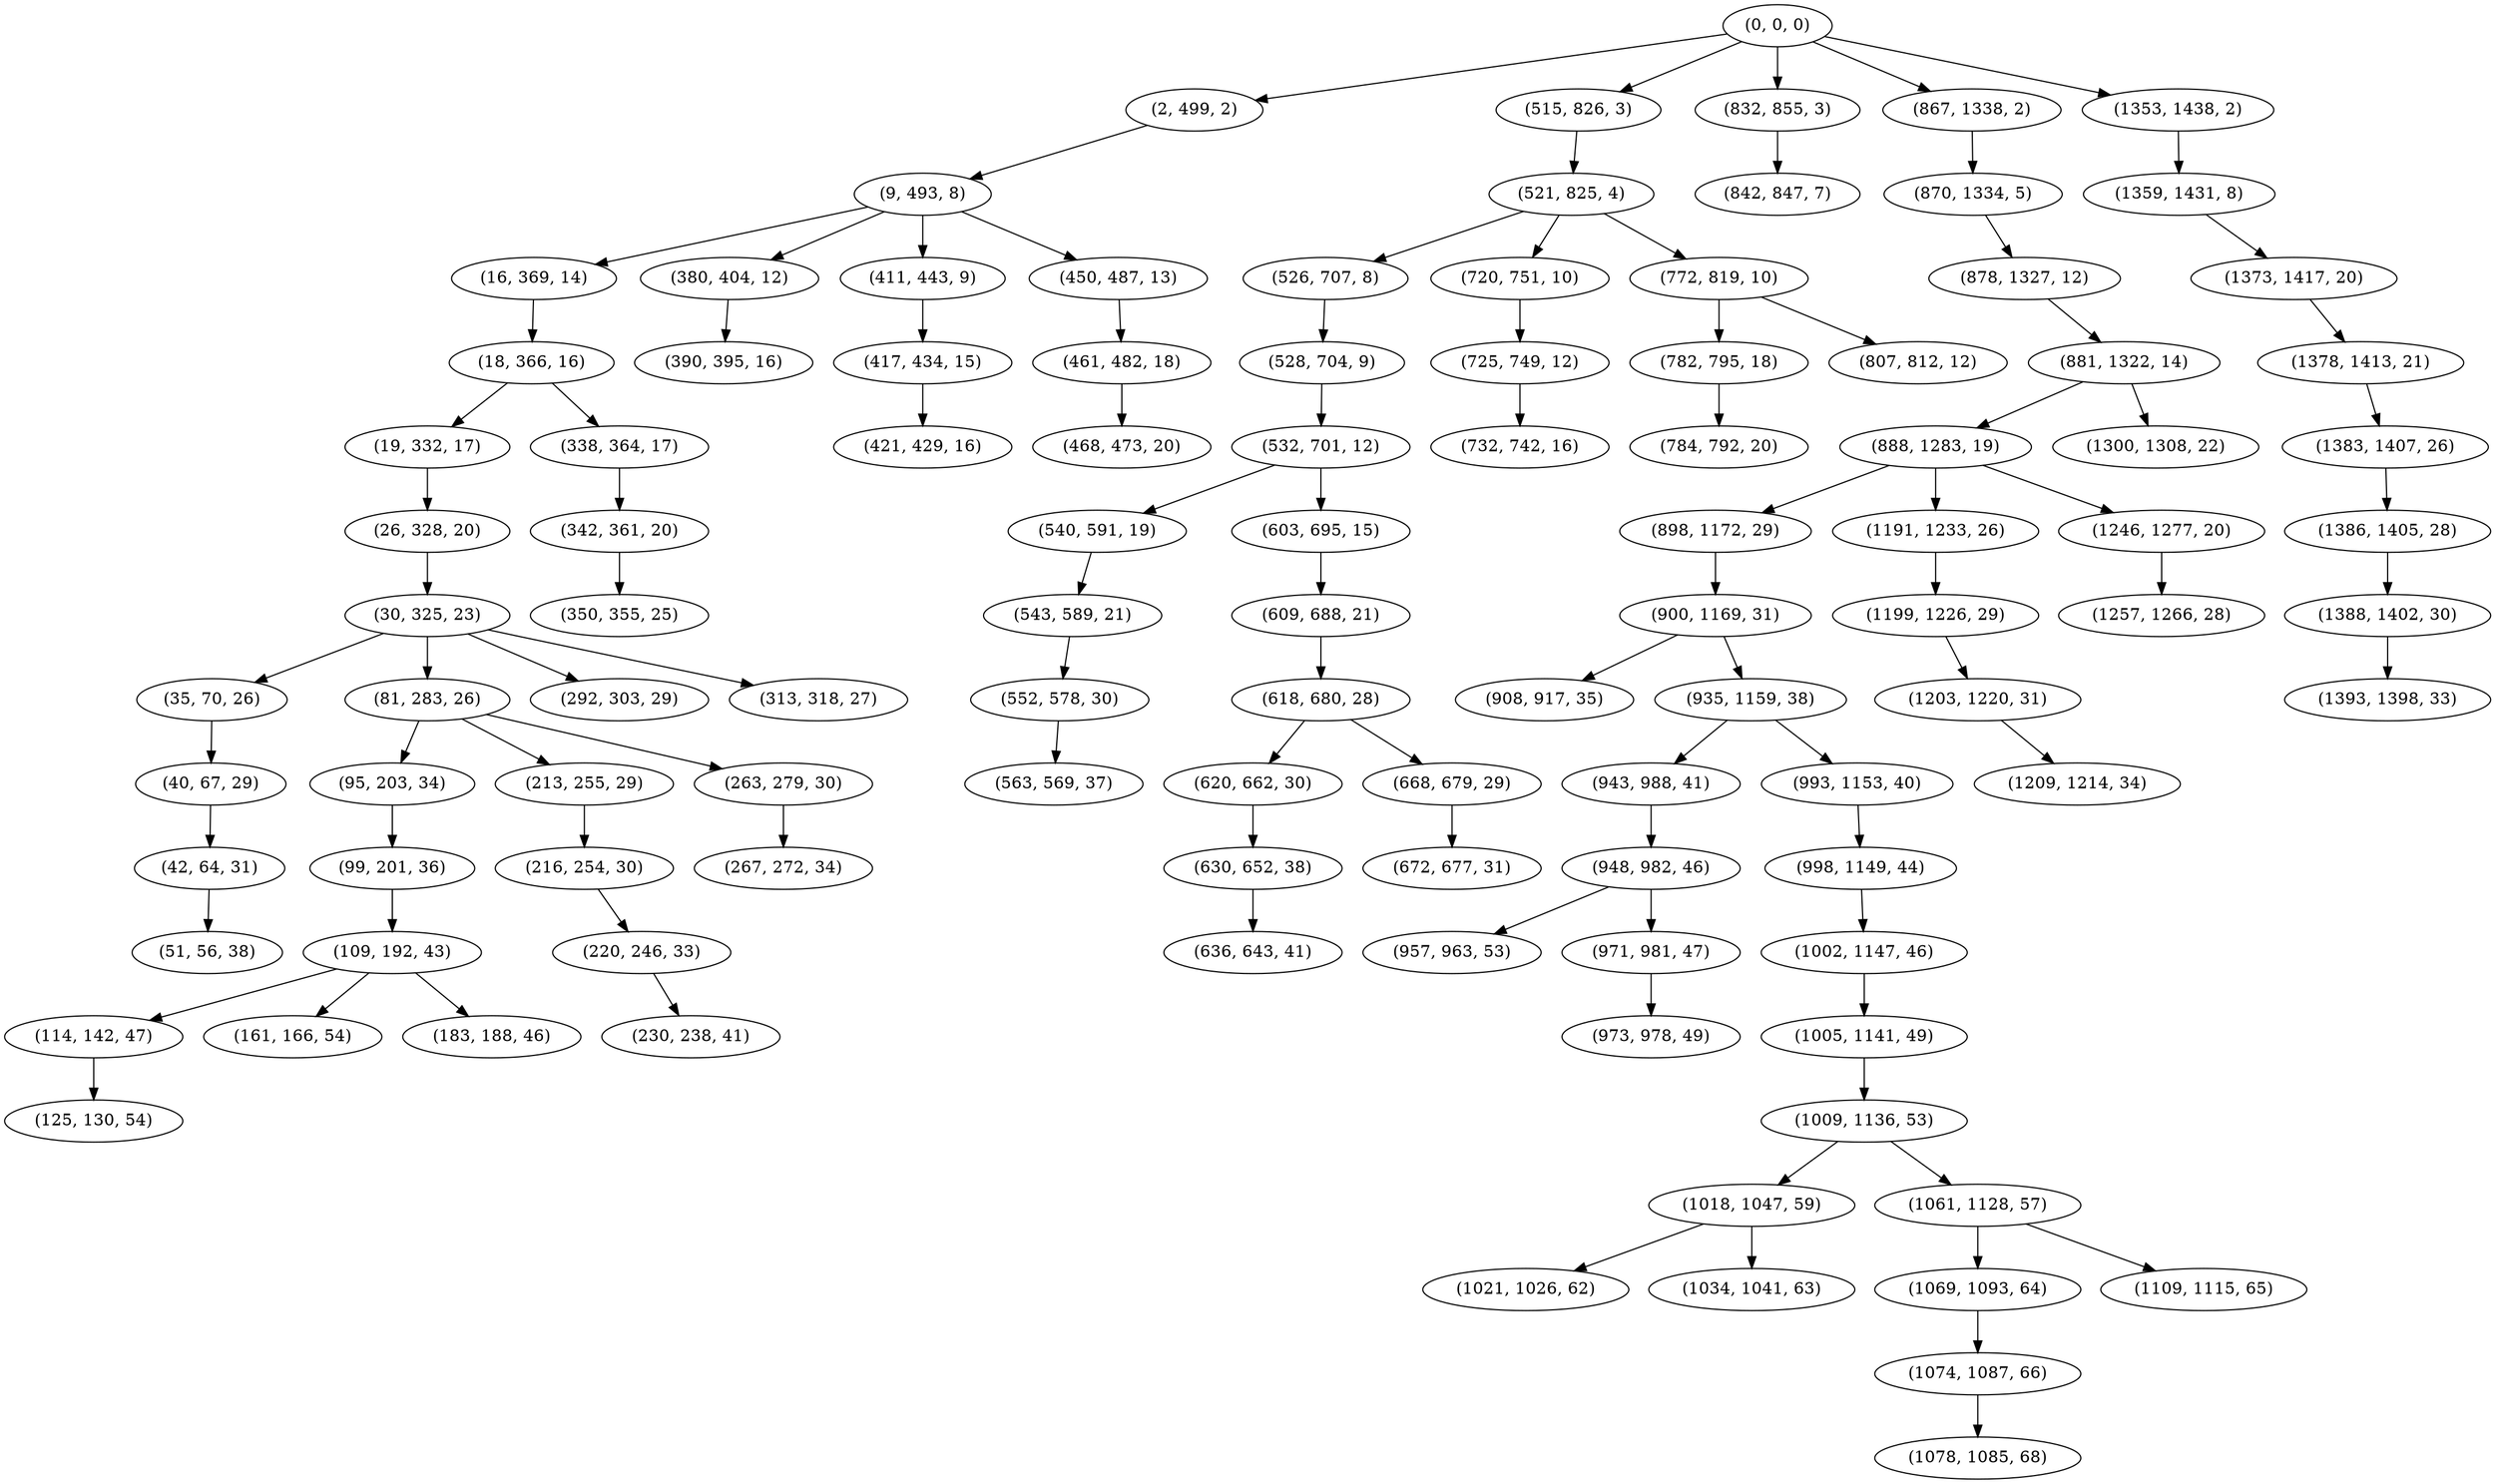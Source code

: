 digraph tree {
    "(0, 0, 0)";
    "(2, 499, 2)";
    "(9, 493, 8)";
    "(16, 369, 14)";
    "(18, 366, 16)";
    "(19, 332, 17)";
    "(26, 328, 20)";
    "(30, 325, 23)";
    "(35, 70, 26)";
    "(40, 67, 29)";
    "(42, 64, 31)";
    "(51, 56, 38)";
    "(81, 283, 26)";
    "(95, 203, 34)";
    "(99, 201, 36)";
    "(109, 192, 43)";
    "(114, 142, 47)";
    "(125, 130, 54)";
    "(161, 166, 54)";
    "(183, 188, 46)";
    "(213, 255, 29)";
    "(216, 254, 30)";
    "(220, 246, 33)";
    "(230, 238, 41)";
    "(263, 279, 30)";
    "(267, 272, 34)";
    "(292, 303, 29)";
    "(313, 318, 27)";
    "(338, 364, 17)";
    "(342, 361, 20)";
    "(350, 355, 25)";
    "(380, 404, 12)";
    "(390, 395, 16)";
    "(411, 443, 9)";
    "(417, 434, 15)";
    "(421, 429, 16)";
    "(450, 487, 13)";
    "(461, 482, 18)";
    "(468, 473, 20)";
    "(515, 826, 3)";
    "(521, 825, 4)";
    "(526, 707, 8)";
    "(528, 704, 9)";
    "(532, 701, 12)";
    "(540, 591, 19)";
    "(543, 589, 21)";
    "(552, 578, 30)";
    "(563, 569, 37)";
    "(603, 695, 15)";
    "(609, 688, 21)";
    "(618, 680, 28)";
    "(620, 662, 30)";
    "(630, 652, 38)";
    "(636, 643, 41)";
    "(668, 679, 29)";
    "(672, 677, 31)";
    "(720, 751, 10)";
    "(725, 749, 12)";
    "(732, 742, 16)";
    "(772, 819, 10)";
    "(782, 795, 18)";
    "(784, 792, 20)";
    "(807, 812, 12)";
    "(832, 855, 3)";
    "(842, 847, 7)";
    "(867, 1338, 2)";
    "(870, 1334, 5)";
    "(878, 1327, 12)";
    "(881, 1322, 14)";
    "(888, 1283, 19)";
    "(898, 1172, 29)";
    "(900, 1169, 31)";
    "(908, 917, 35)";
    "(935, 1159, 38)";
    "(943, 988, 41)";
    "(948, 982, 46)";
    "(957, 963, 53)";
    "(971, 981, 47)";
    "(973, 978, 49)";
    "(993, 1153, 40)";
    "(998, 1149, 44)";
    "(1002, 1147, 46)";
    "(1005, 1141, 49)";
    "(1009, 1136, 53)";
    "(1018, 1047, 59)";
    "(1021, 1026, 62)";
    "(1034, 1041, 63)";
    "(1061, 1128, 57)";
    "(1069, 1093, 64)";
    "(1074, 1087, 66)";
    "(1078, 1085, 68)";
    "(1109, 1115, 65)";
    "(1191, 1233, 26)";
    "(1199, 1226, 29)";
    "(1203, 1220, 31)";
    "(1209, 1214, 34)";
    "(1246, 1277, 20)";
    "(1257, 1266, 28)";
    "(1300, 1308, 22)";
    "(1353, 1438, 2)";
    "(1359, 1431, 8)";
    "(1373, 1417, 20)";
    "(1378, 1413, 21)";
    "(1383, 1407, 26)";
    "(1386, 1405, 28)";
    "(1388, 1402, 30)";
    "(1393, 1398, 33)";
    "(0, 0, 0)" -> "(2, 499, 2)";
    "(0, 0, 0)" -> "(515, 826, 3)";
    "(0, 0, 0)" -> "(832, 855, 3)";
    "(0, 0, 0)" -> "(867, 1338, 2)";
    "(0, 0, 0)" -> "(1353, 1438, 2)";
    "(2, 499, 2)" -> "(9, 493, 8)";
    "(9, 493, 8)" -> "(16, 369, 14)";
    "(9, 493, 8)" -> "(380, 404, 12)";
    "(9, 493, 8)" -> "(411, 443, 9)";
    "(9, 493, 8)" -> "(450, 487, 13)";
    "(16, 369, 14)" -> "(18, 366, 16)";
    "(18, 366, 16)" -> "(19, 332, 17)";
    "(18, 366, 16)" -> "(338, 364, 17)";
    "(19, 332, 17)" -> "(26, 328, 20)";
    "(26, 328, 20)" -> "(30, 325, 23)";
    "(30, 325, 23)" -> "(35, 70, 26)";
    "(30, 325, 23)" -> "(81, 283, 26)";
    "(30, 325, 23)" -> "(292, 303, 29)";
    "(30, 325, 23)" -> "(313, 318, 27)";
    "(35, 70, 26)" -> "(40, 67, 29)";
    "(40, 67, 29)" -> "(42, 64, 31)";
    "(42, 64, 31)" -> "(51, 56, 38)";
    "(81, 283, 26)" -> "(95, 203, 34)";
    "(81, 283, 26)" -> "(213, 255, 29)";
    "(81, 283, 26)" -> "(263, 279, 30)";
    "(95, 203, 34)" -> "(99, 201, 36)";
    "(99, 201, 36)" -> "(109, 192, 43)";
    "(109, 192, 43)" -> "(114, 142, 47)";
    "(109, 192, 43)" -> "(161, 166, 54)";
    "(109, 192, 43)" -> "(183, 188, 46)";
    "(114, 142, 47)" -> "(125, 130, 54)";
    "(213, 255, 29)" -> "(216, 254, 30)";
    "(216, 254, 30)" -> "(220, 246, 33)";
    "(220, 246, 33)" -> "(230, 238, 41)";
    "(263, 279, 30)" -> "(267, 272, 34)";
    "(338, 364, 17)" -> "(342, 361, 20)";
    "(342, 361, 20)" -> "(350, 355, 25)";
    "(380, 404, 12)" -> "(390, 395, 16)";
    "(411, 443, 9)" -> "(417, 434, 15)";
    "(417, 434, 15)" -> "(421, 429, 16)";
    "(450, 487, 13)" -> "(461, 482, 18)";
    "(461, 482, 18)" -> "(468, 473, 20)";
    "(515, 826, 3)" -> "(521, 825, 4)";
    "(521, 825, 4)" -> "(526, 707, 8)";
    "(521, 825, 4)" -> "(720, 751, 10)";
    "(521, 825, 4)" -> "(772, 819, 10)";
    "(526, 707, 8)" -> "(528, 704, 9)";
    "(528, 704, 9)" -> "(532, 701, 12)";
    "(532, 701, 12)" -> "(540, 591, 19)";
    "(532, 701, 12)" -> "(603, 695, 15)";
    "(540, 591, 19)" -> "(543, 589, 21)";
    "(543, 589, 21)" -> "(552, 578, 30)";
    "(552, 578, 30)" -> "(563, 569, 37)";
    "(603, 695, 15)" -> "(609, 688, 21)";
    "(609, 688, 21)" -> "(618, 680, 28)";
    "(618, 680, 28)" -> "(620, 662, 30)";
    "(618, 680, 28)" -> "(668, 679, 29)";
    "(620, 662, 30)" -> "(630, 652, 38)";
    "(630, 652, 38)" -> "(636, 643, 41)";
    "(668, 679, 29)" -> "(672, 677, 31)";
    "(720, 751, 10)" -> "(725, 749, 12)";
    "(725, 749, 12)" -> "(732, 742, 16)";
    "(772, 819, 10)" -> "(782, 795, 18)";
    "(772, 819, 10)" -> "(807, 812, 12)";
    "(782, 795, 18)" -> "(784, 792, 20)";
    "(832, 855, 3)" -> "(842, 847, 7)";
    "(867, 1338, 2)" -> "(870, 1334, 5)";
    "(870, 1334, 5)" -> "(878, 1327, 12)";
    "(878, 1327, 12)" -> "(881, 1322, 14)";
    "(881, 1322, 14)" -> "(888, 1283, 19)";
    "(881, 1322, 14)" -> "(1300, 1308, 22)";
    "(888, 1283, 19)" -> "(898, 1172, 29)";
    "(888, 1283, 19)" -> "(1191, 1233, 26)";
    "(888, 1283, 19)" -> "(1246, 1277, 20)";
    "(898, 1172, 29)" -> "(900, 1169, 31)";
    "(900, 1169, 31)" -> "(908, 917, 35)";
    "(900, 1169, 31)" -> "(935, 1159, 38)";
    "(935, 1159, 38)" -> "(943, 988, 41)";
    "(935, 1159, 38)" -> "(993, 1153, 40)";
    "(943, 988, 41)" -> "(948, 982, 46)";
    "(948, 982, 46)" -> "(957, 963, 53)";
    "(948, 982, 46)" -> "(971, 981, 47)";
    "(971, 981, 47)" -> "(973, 978, 49)";
    "(993, 1153, 40)" -> "(998, 1149, 44)";
    "(998, 1149, 44)" -> "(1002, 1147, 46)";
    "(1002, 1147, 46)" -> "(1005, 1141, 49)";
    "(1005, 1141, 49)" -> "(1009, 1136, 53)";
    "(1009, 1136, 53)" -> "(1018, 1047, 59)";
    "(1009, 1136, 53)" -> "(1061, 1128, 57)";
    "(1018, 1047, 59)" -> "(1021, 1026, 62)";
    "(1018, 1047, 59)" -> "(1034, 1041, 63)";
    "(1061, 1128, 57)" -> "(1069, 1093, 64)";
    "(1061, 1128, 57)" -> "(1109, 1115, 65)";
    "(1069, 1093, 64)" -> "(1074, 1087, 66)";
    "(1074, 1087, 66)" -> "(1078, 1085, 68)";
    "(1191, 1233, 26)" -> "(1199, 1226, 29)";
    "(1199, 1226, 29)" -> "(1203, 1220, 31)";
    "(1203, 1220, 31)" -> "(1209, 1214, 34)";
    "(1246, 1277, 20)" -> "(1257, 1266, 28)";
    "(1353, 1438, 2)" -> "(1359, 1431, 8)";
    "(1359, 1431, 8)" -> "(1373, 1417, 20)";
    "(1373, 1417, 20)" -> "(1378, 1413, 21)";
    "(1378, 1413, 21)" -> "(1383, 1407, 26)";
    "(1383, 1407, 26)" -> "(1386, 1405, 28)";
    "(1386, 1405, 28)" -> "(1388, 1402, 30)";
    "(1388, 1402, 30)" -> "(1393, 1398, 33)";
}
